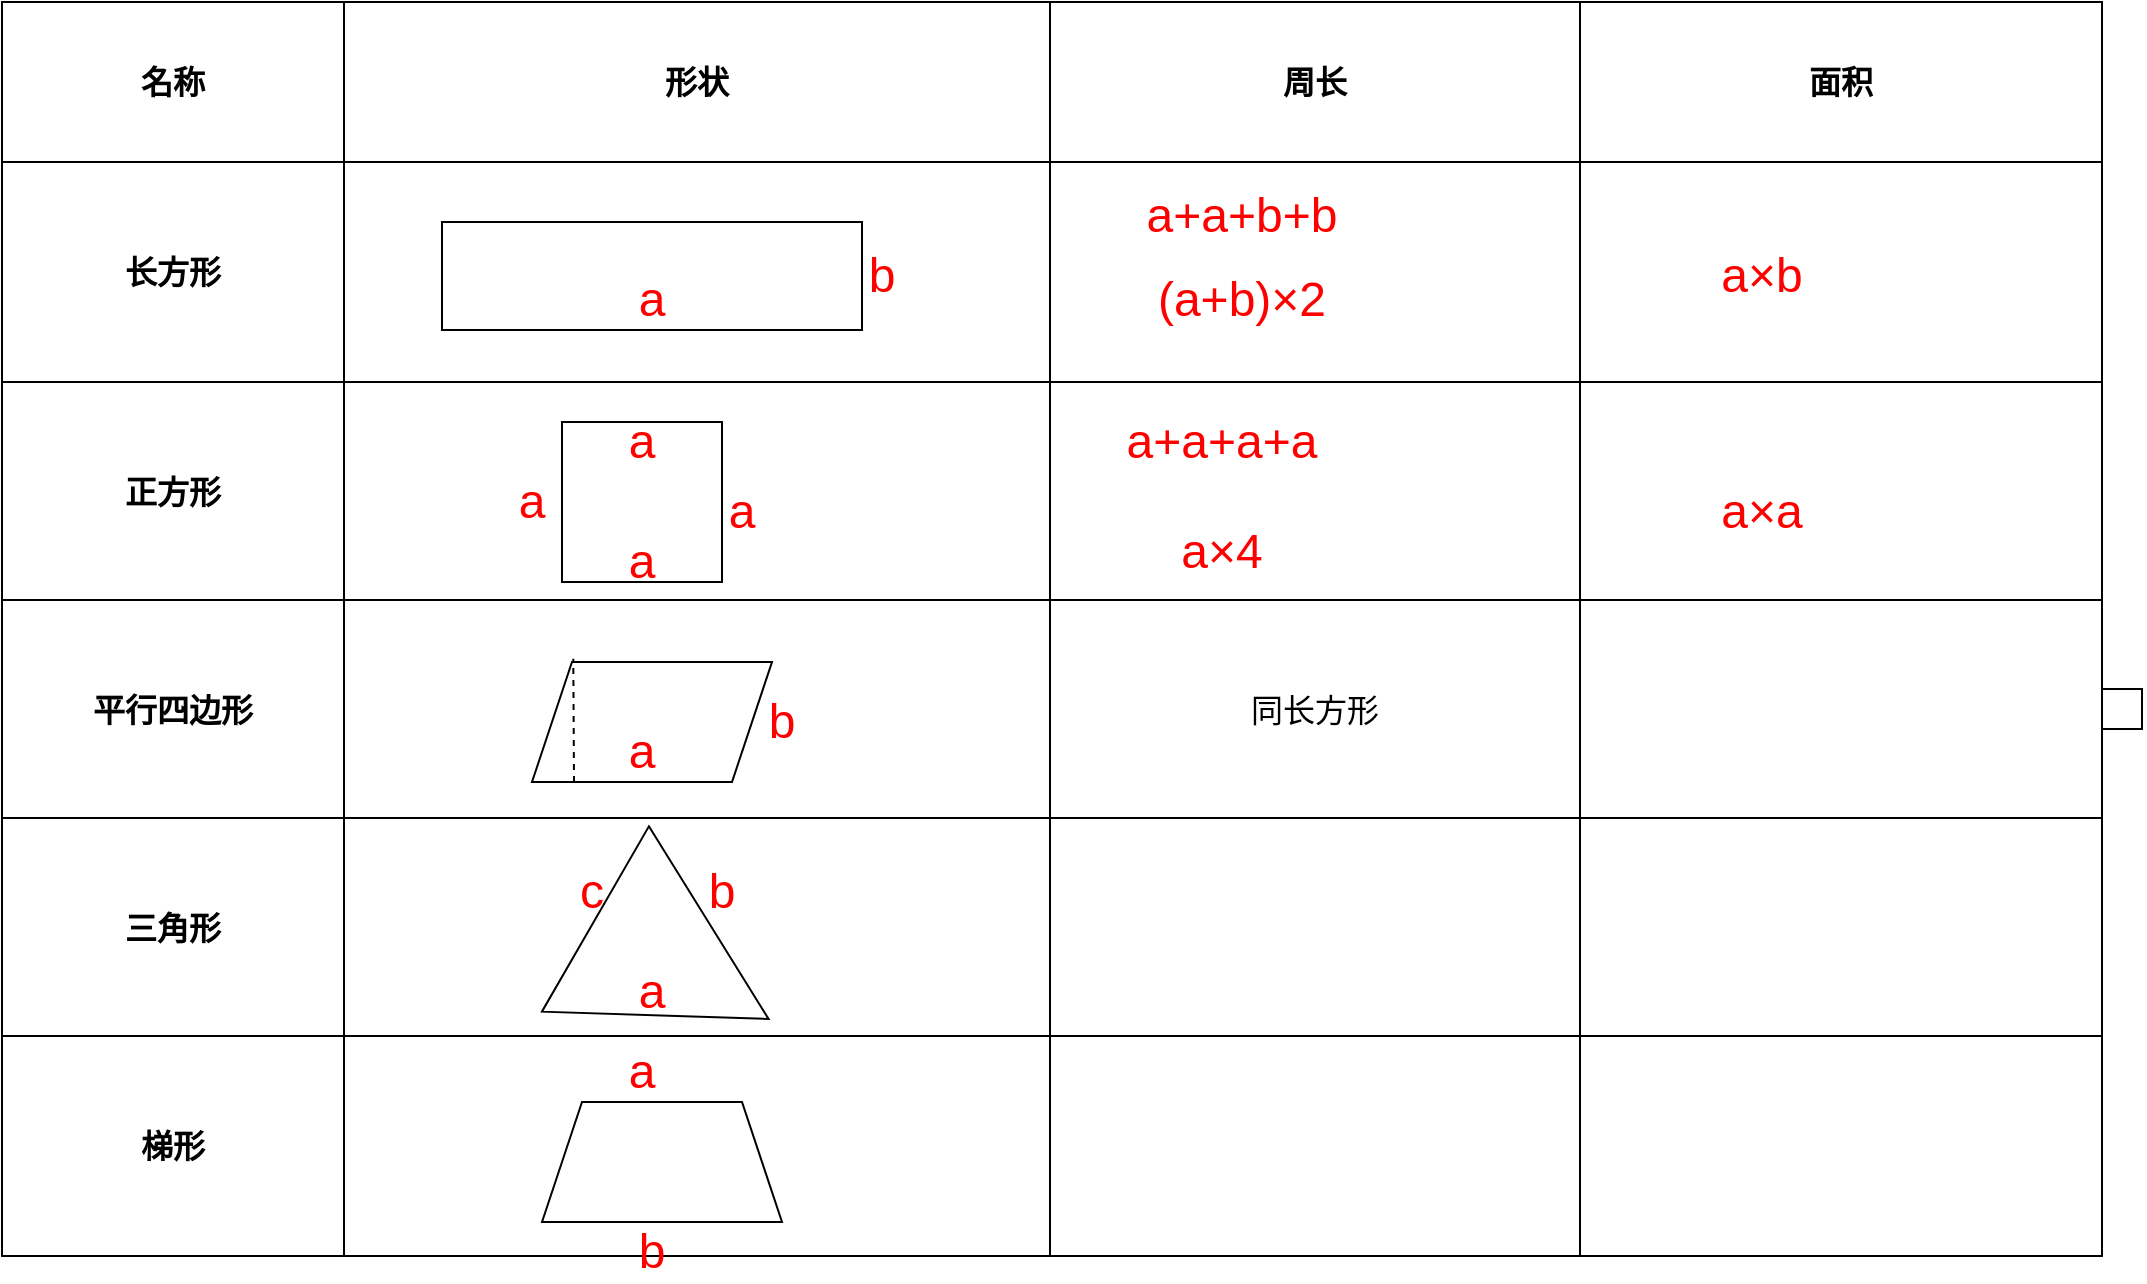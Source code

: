 <mxfile version="24.7.16">
  <diagram name="第 1 页" id="Y7WcQFRap8hTRmkbWVf2">
    <mxGraphModel dx="1793" dy="1558" grid="1" gridSize="10" guides="1" tooltips="1" connect="1" arrows="1" fold="1" page="1" pageScale="1" pageWidth="827" pageHeight="1169" math="0" shadow="0">
      <root>
        <mxCell id="0" />
        <mxCell id="1" parent="0" />
        <mxCell id="KeZkn1Jppf8AMs9LS9iD-27" value="" style="shape=table;startSize=0;container=1;collapsible=0;childLayout=tableLayout;fontSize=16;rounded=1;labelBackgroundColor=none;" vertex="1" parent="1">
          <mxGeometry x="-460" y="-270" width="1050" height="627" as="geometry" />
        </mxCell>
        <mxCell id="KeZkn1Jppf8AMs9LS9iD-28" value="" style="shape=tableRow;horizontal=0;startSize=0;swimlaneHead=0;swimlaneBody=0;top=0;left=0;bottom=0;right=0;collapsible=0;dropTarget=0;fillColor=none;points=[[0,0.5],[1,0.5]];portConstraint=eastwest;fontSize=16;fontStyle=1;rounded=1;labelBackgroundColor=none;" vertex="1" parent="KeZkn1Jppf8AMs9LS9iD-27">
          <mxGeometry width="1050" height="80" as="geometry" />
        </mxCell>
        <mxCell id="KeZkn1Jppf8AMs9LS9iD-71" value="名称" style="shape=partialRectangle;html=1;whiteSpace=wrap;connectable=0;overflow=hidden;fillColor=none;top=0;left=0;bottom=0;right=0;pointerEvents=1;fontSize=16;fontStyle=1;rounded=1;labelBackgroundColor=none;" vertex="1" parent="KeZkn1Jppf8AMs9LS9iD-28">
          <mxGeometry width="171" height="80" as="geometry">
            <mxRectangle width="171" height="80" as="alternateBounds" />
          </mxGeometry>
        </mxCell>
        <mxCell id="KeZkn1Jppf8AMs9LS9iD-29" value="形状" style="shape=partialRectangle;html=1;whiteSpace=wrap;connectable=0;overflow=hidden;fillColor=none;top=0;left=0;bottom=0;right=0;pointerEvents=1;fontSize=16;fontStyle=1;rounded=1;labelBackgroundColor=none;" vertex="1" parent="KeZkn1Jppf8AMs9LS9iD-28">
          <mxGeometry x="171" width="353" height="80" as="geometry">
            <mxRectangle width="353" height="80" as="alternateBounds" />
          </mxGeometry>
        </mxCell>
        <mxCell id="KeZkn1Jppf8AMs9LS9iD-30" value="周长" style="shape=partialRectangle;html=1;whiteSpace=wrap;connectable=0;overflow=hidden;fillColor=none;top=0;left=0;bottom=0;right=0;pointerEvents=1;fontSize=16;fontStyle=1;rounded=1;labelBackgroundColor=none;" vertex="1" parent="KeZkn1Jppf8AMs9LS9iD-28">
          <mxGeometry x="524" width="265" height="80" as="geometry">
            <mxRectangle width="265" height="80" as="alternateBounds" />
          </mxGeometry>
        </mxCell>
        <mxCell id="KeZkn1Jppf8AMs9LS9iD-31" value="面积" style="shape=partialRectangle;html=1;whiteSpace=wrap;connectable=0;overflow=hidden;fillColor=none;top=0;left=0;bottom=0;right=0;pointerEvents=1;fontSize=16;fontStyle=1;rounded=1;labelBackgroundColor=none;" vertex="1" parent="KeZkn1Jppf8AMs9LS9iD-28">
          <mxGeometry x="789" width="261" height="80" as="geometry">
            <mxRectangle width="261" height="80" as="alternateBounds" />
          </mxGeometry>
        </mxCell>
        <mxCell id="KeZkn1Jppf8AMs9LS9iD-32" value="" style="shape=tableRow;horizontal=0;startSize=0;swimlaneHead=0;swimlaneBody=0;top=0;left=0;bottom=0;right=0;collapsible=0;dropTarget=0;fillColor=none;points=[[0,0.5],[1,0.5]];portConstraint=eastwest;fontSize=16;rounded=1;labelBackgroundColor=none;" vertex="1" parent="KeZkn1Jppf8AMs9LS9iD-27">
          <mxGeometry y="80" width="1050" height="110" as="geometry" />
        </mxCell>
        <mxCell id="KeZkn1Jppf8AMs9LS9iD-72" value="长方形" style="shape=partialRectangle;html=1;whiteSpace=wrap;connectable=0;overflow=hidden;fillColor=none;top=0;left=0;bottom=0;right=0;pointerEvents=1;fontSize=16;rounded=1;labelBackgroundColor=none;fontStyle=1" vertex="1" parent="KeZkn1Jppf8AMs9LS9iD-32">
          <mxGeometry width="171" height="110" as="geometry">
            <mxRectangle width="171" height="110" as="alternateBounds" />
          </mxGeometry>
        </mxCell>
        <mxCell id="KeZkn1Jppf8AMs9LS9iD-33" value="" style="shape=partialRectangle;html=1;whiteSpace=wrap;connectable=0;overflow=hidden;fillColor=none;top=0;left=0;bottom=0;right=0;pointerEvents=1;fontSize=16;rounded=1;labelBackgroundColor=none;" vertex="1" parent="KeZkn1Jppf8AMs9LS9iD-32">
          <mxGeometry x="171" width="353" height="110" as="geometry">
            <mxRectangle width="353" height="110" as="alternateBounds" />
          </mxGeometry>
        </mxCell>
        <mxCell id="KeZkn1Jppf8AMs9LS9iD-34" value="" style="shape=partialRectangle;html=1;whiteSpace=wrap;connectable=0;overflow=hidden;fillColor=none;top=0;left=0;bottom=0;right=0;pointerEvents=1;fontSize=16;rounded=1;labelBackgroundColor=none;" vertex="1" parent="KeZkn1Jppf8AMs9LS9iD-32">
          <mxGeometry x="524" width="265" height="110" as="geometry">
            <mxRectangle width="265" height="110" as="alternateBounds" />
          </mxGeometry>
        </mxCell>
        <mxCell id="KeZkn1Jppf8AMs9LS9iD-35" value="" style="shape=partialRectangle;html=1;whiteSpace=wrap;connectable=0;overflow=hidden;fillColor=none;top=0;left=0;bottom=0;right=0;pointerEvents=1;fontSize=16;rounded=1;labelBackgroundColor=none;" vertex="1" parent="KeZkn1Jppf8AMs9LS9iD-32">
          <mxGeometry x="789" width="261" height="110" as="geometry">
            <mxRectangle width="261" height="110" as="alternateBounds" />
          </mxGeometry>
        </mxCell>
        <mxCell id="KeZkn1Jppf8AMs9LS9iD-36" value="" style="shape=tableRow;horizontal=0;startSize=0;swimlaneHead=0;swimlaneBody=0;top=0;left=0;bottom=0;right=0;collapsible=0;dropTarget=0;fillColor=none;points=[[0,0.5],[1,0.5]];portConstraint=eastwest;fontSize=16;rounded=1;labelBackgroundColor=none;" vertex="1" parent="KeZkn1Jppf8AMs9LS9iD-27">
          <mxGeometry y="190" width="1050" height="109" as="geometry" />
        </mxCell>
        <mxCell id="KeZkn1Jppf8AMs9LS9iD-73" value="正方形" style="shape=partialRectangle;html=1;whiteSpace=wrap;connectable=0;overflow=hidden;fillColor=none;top=0;left=0;bottom=0;right=0;pointerEvents=1;fontSize=16;rounded=1;labelBackgroundColor=none;fontStyle=1" vertex="1" parent="KeZkn1Jppf8AMs9LS9iD-36">
          <mxGeometry width="171" height="109" as="geometry">
            <mxRectangle width="171" height="109" as="alternateBounds" />
          </mxGeometry>
        </mxCell>
        <mxCell id="KeZkn1Jppf8AMs9LS9iD-37" value="" style="shape=partialRectangle;html=1;whiteSpace=wrap;connectable=0;overflow=hidden;fillColor=none;top=0;left=0;bottom=0;right=0;pointerEvents=1;fontSize=16;rounded=1;labelBackgroundColor=none;" vertex="1" parent="KeZkn1Jppf8AMs9LS9iD-36">
          <mxGeometry x="171" width="353" height="109" as="geometry">
            <mxRectangle width="353" height="109" as="alternateBounds" />
          </mxGeometry>
        </mxCell>
        <mxCell id="KeZkn1Jppf8AMs9LS9iD-38" value="" style="shape=partialRectangle;html=1;whiteSpace=wrap;connectable=0;overflow=hidden;fillColor=none;top=0;left=0;bottom=0;right=0;pointerEvents=1;fontSize=16;rounded=1;labelBackgroundColor=none;" vertex="1" parent="KeZkn1Jppf8AMs9LS9iD-36">
          <mxGeometry x="524" width="265" height="109" as="geometry">
            <mxRectangle width="265" height="109" as="alternateBounds" />
          </mxGeometry>
        </mxCell>
        <mxCell id="KeZkn1Jppf8AMs9LS9iD-39" value="" style="shape=partialRectangle;html=1;whiteSpace=wrap;connectable=0;overflow=hidden;fillColor=none;top=0;left=0;bottom=0;right=0;pointerEvents=1;fontSize=16;rounded=1;labelBackgroundColor=none;" vertex="1" parent="KeZkn1Jppf8AMs9LS9iD-36">
          <mxGeometry x="789" width="261" height="109" as="geometry">
            <mxRectangle width="261" height="109" as="alternateBounds" />
          </mxGeometry>
        </mxCell>
        <mxCell id="KeZkn1Jppf8AMs9LS9iD-74" style="shape=tableRow;horizontal=0;startSize=0;swimlaneHead=0;swimlaneBody=0;top=0;left=0;bottom=0;right=0;collapsible=0;dropTarget=0;fillColor=none;points=[[0,0.5],[1,0.5]];portConstraint=eastwest;fontSize=16;rounded=1;labelBackgroundColor=none;" vertex="1" parent="KeZkn1Jppf8AMs9LS9iD-27">
          <mxGeometry y="299" width="1050" height="109" as="geometry" />
        </mxCell>
        <mxCell id="KeZkn1Jppf8AMs9LS9iD-75" value="平行四边形" style="shape=partialRectangle;html=1;whiteSpace=wrap;connectable=0;overflow=hidden;fillColor=none;top=0;left=0;bottom=0;right=0;pointerEvents=1;fontSize=16;rounded=1;labelBackgroundColor=none;fontStyle=1" vertex="1" parent="KeZkn1Jppf8AMs9LS9iD-74">
          <mxGeometry width="171" height="109" as="geometry">
            <mxRectangle width="171" height="109" as="alternateBounds" />
          </mxGeometry>
        </mxCell>
        <mxCell id="KeZkn1Jppf8AMs9LS9iD-76" style="shape=partialRectangle;html=1;whiteSpace=wrap;connectable=0;overflow=hidden;fillColor=none;top=0;left=0;bottom=0;right=0;pointerEvents=1;fontSize=16;rounded=1;labelBackgroundColor=none;" vertex="1" parent="KeZkn1Jppf8AMs9LS9iD-74">
          <mxGeometry x="171" width="353" height="109" as="geometry">
            <mxRectangle width="353" height="109" as="alternateBounds" />
          </mxGeometry>
        </mxCell>
        <mxCell id="KeZkn1Jppf8AMs9LS9iD-77" value="同长方形" style="shape=partialRectangle;html=1;whiteSpace=wrap;connectable=0;overflow=hidden;fillColor=none;top=0;left=0;bottom=0;right=0;pointerEvents=1;fontSize=16;rounded=1;labelBackgroundColor=none;" vertex="1" parent="KeZkn1Jppf8AMs9LS9iD-74">
          <mxGeometry x="524" width="265" height="109" as="geometry">
            <mxRectangle width="265" height="109" as="alternateBounds" />
          </mxGeometry>
        </mxCell>
        <mxCell id="KeZkn1Jppf8AMs9LS9iD-78" style="shape=partialRectangle;html=1;whiteSpace=wrap;connectable=0;overflow=hidden;fillColor=none;top=0;left=0;bottom=0;right=0;pointerEvents=1;fontSize=16;rounded=1;labelBackgroundColor=none;" vertex="1" parent="KeZkn1Jppf8AMs9LS9iD-74">
          <mxGeometry x="789" width="261" height="109" as="geometry">
            <mxRectangle width="261" height="109" as="alternateBounds" />
          </mxGeometry>
        </mxCell>
        <mxCell id="KeZkn1Jppf8AMs9LS9iD-79" style="shape=tableRow;horizontal=0;startSize=0;swimlaneHead=0;swimlaneBody=0;top=0;left=0;bottom=0;right=0;collapsible=0;dropTarget=0;fillColor=none;points=[[0,0.5],[1,0.5]];portConstraint=eastwest;fontSize=16;rounded=1;labelBackgroundColor=none;" vertex="1" parent="KeZkn1Jppf8AMs9LS9iD-27">
          <mxGeometry y="408" width="1050" height="109" as="geometry" />
        </mxCell>
        <mxCell id="KeZkn1Jppf8AMs9LS9iD-80" value="三角形" style="shape=partialRectangle;html=1;whiteSpace=wrap;connectable=0;overflow=hidden;fillColor=none;top=0;left=0;bottom=0;right=0;pointerEvents=1;fontSize=16;rounded=1;labelBackgroundColor=none;fontStyle=1" vertex="1" parent="KeZkn1Jppf8AMs9LS9iD-79">
          <mxGeometry width="171" height="109" as="geometry">
            <mxRectangle width="171" height="109" as="alternateBounds" />
          </mxGeometry>
        </mxCell>
        <mxCell id="KeZkn1Jppf8AMs9LS9iD-81" style="shape=partialRectangle;html=1;whiteSpace=wrap;connectable=0;overflow=hidden;fillColor=none;top=0;left=0;bottom=0;right=0;pointerEvents=1;fontSize=16;rounded=1;labelBackgroundColor=none;" vertex="1" parent="KeZkn1Jppf8AMs9LS9iD-79">
          <mxGeometry x="171" width="353" height="109" as="geometry">
            <mxRectangle width="353" height="109" as="alternateBounds" />
          </mxGeometry>
        </mxCell>
        <mxCell id="KeZkn1Jppf8AMs9LS9iD-82" style="shape=partialRectangle;html=1;whiteSpace=wrap;connectable=0;overflow=hidden;fillColor=none;top=0;left=0;bottom=0;right=0;pointerEvents=1;fontSize=16;rounded=1;labelBackgroundColor=none;" vertex="1" parent="KeZkn1Jppf8AMs9LS9iD-79">
          <mxGeometry x="524" width="265" height="109" as="geometry">
            <mxRectangle width="265" height="109" as="alternateBounds" />
          </mxGeometry>
        </mxCell>
        <mxCell id="KeZkn1Jppf8AMs9LS9iD-83" style="shape=partialRectangle;html=1;whiteSpace=wrap;connectable=0;overflow=hidden;fillColor=none;top=0;left=0;bottom=0;right=0;pointerEvents=1;fontSize=16;rounded=1;labelBackgroundColor=none;" vertex="1" parent="KeZkn1Jppf8AMs9LS9iD-79">
          <mxGeometry x="789" width="261" height="109" as="geometry">
            <mxRectangle width="261" height="109" as="alternateBounds" />
          </mxGeometry>
        </mxCell>
        <mxCell id="KeZkn1Jppf8AMs9LS9iD-84" style="shape=tableRow;horizontal=0;startSize=0;swimlaneHead=0;swimlaneBody=0;top=0;left=0;bottom=0;right=0;collapsible=0;dropTarget=0;fillColor=none;points=[[0,0.5],[1,0.5]];portConstraint=eastwest;fontSize=16;rounded=1;labelBackgroundColor=none;" vertex="1" parent="KeZkn1Jppf8AMs9LS9iD-27">
          <mxGeometry y="517" width="1050" height="110" as="geometry" />
        </mxCell>
        <mxCell id="KeZkn1Jppf8AMs9LS9iD-85" value="梯形" style="shape=partialRectangle;html=1;whiteSpace=wrap;connectable=0;overflow=hidden;fillColor=none;top=0;left=0;bottom=0;right=0;pointerEvents=1;fontSize=16;rounded=1;labelBackgroundColor=none;fontStyle=1" vertex="1" parent="KeZkn1Jppf8AMs9LS9iD-84">
          <mxGeometry width="171" height="110" as="geometry">
            <mxRectangle width="171" height="110" as="alternateBounds" />
          </mxGeometry>
        </mxCell>
        <mxCell id="KeZkn1Jppf8AMs9LS9iD-86" style="shape=partialRectangle;html=1;whiteSpace=wrap;connectable=0;overflow=hidden;fillColor=none;top=0;left=0;bottom=0;right=0;pointerEvents=1;fontSize=16;rounded=1;labelBackgroundColor=none;" vertex="1" parent="KeZkn1Jppf8AMs9LS9iD-84">
          <mxGeometry x="171" width="353" height="110" as="geometry">
            <mxRectangle width="353" height="110" as="alternateBounds" />
          </mxGeometry>
        </mxCell>
        <mxCell id="KeZkn1Jppf8AMs9LS9iD-87" style="shape=partialRectangle;html=1;whiteSpace=wrap;connectable=0;overflow=hidden;fillColor=none;top=0;left=0;bottom=0;right=0;pointerEvents=1;fontSize=16;rounded=1;labelBackgroundColor=none;" vertex="1" parent="KeZkn1Jppf8AMs9LS9iD-84">
          <mxGeometry x="524" width="265" height="110" as="geometry">
            <mxRectangle width="265" height="110" as="alternateBounds" />
          </mxGeometry>
        </mxCell>
        <mxCell id="KeZkn1Jppf8AMs9LS9iD-88" style="shape=partialRectangle;html=1;whiteSpace=wrap;connectable=0;overflow=hidden;fillColor=none;top=0;left=0;bottom=0;right=0;pointerEvents=1;fontSize=16;rounded=1;labelBackgroundColor=none;" vertex="1" parent="KeZkn1Jppf8AMs9LS9iD-84">
          <mxGeometry x="789" width="261" height="110" as="geometry">
            <mxRectangle width="261" height="110" as="alternateBounds" />
          </mxGeometry>
        </mxCell>
        <mxCell id="KeZkn1Jppf8AMs9LS9iD-123" value="" style="endArrow=none;html=1;rounded=0;edgeStyle=orthogonalEdgeStyle;" edge="1" parent="KeZkn1Jppf8AMs9LS9iD-27" source="KeZkn1Jppf8AMs9LS9iD-74" target="KeZkn1Jppf8AMs9LS9iD-74">
          <mxGeometry width="50" height="50" relative="1" as="geometry">
            <mxPoint x="470" y="320" as="sourcePoint" />
            <mxPoint x="520" y="270" as="targetPoint" />
          </mxGeometry>
        </mxCell>
        <mxCell id="KeZkn1Jppf8AMs9LS9iD-95" value="" style="rounded=0;whiteSpace=wrap;html=1;" vertex="1" parent="1">
          <mxGeometry x="-240" y="-160" width="210" height="54" as="geometry" />
        </mxCell>
        <mxCell id="KeZkn1Jppf8AMs9LS9iD-96" value="" style="whiteSpace=wrap;html=1;aspect=fixed;" vertex="1" parent="1">
          <mxGeometry x="-180" y="-60" width="80" height="80" as="geometry" />
        </mxCell>
        <mxCell id="KeZkn1Jppf8AMs9LS9iD-97" value="" style="shape=parallelogram;perimeter=parallelogramPerimeter;whiteSpace=wrap;html=1;fixedSize=1;" vertex="1" parent="1">
          <mxGeometry x="-195" y="60" width="120" height="60" as="geometry" />
        </mxCell>
        <mxCell id="KeZkn1Jppf8AMs9LS9iD-99" value="" style="triangle;whiteSpace=wrap;html=1;rotation=30;" vertex="1" parent="1">
          <mxGeometry x="-170" y="160" width="100" height="107" as="geometry" />
        </mxCell>
        <mxCell id="KeZkn1Jppf8AMs9LS9iD-100" value="" style="shape=trapezoid;perimeter=trapezoidPerimeter;whiteSpace=wrap;html=1;fixedSize=1;" vertex="1" parent="1">
          <mxGeometry x="-190" y="280" width="120" height="60" as="geometry" />
        </mxCell>
        <mxCell id="KeZkn1Jppf8AMs9LS9iD-101" value="&lt;font style=&quot;font-size: 24px;&quot;&gt;a&lt;/font&gt;" style="text;html=1;align=center;verticalAlign=middle;whiteSpace=wrap;rounded=0;fontColor=#FF0000;" vertex="1" parent="1">
          <mxGeometry x="-165" y="-136" width="60" height="30" as="geometry" />
        </mxCell>
        <mxCell id="KeZkn1Jppf8AMs9LS9iD-102" value="b" style="text;html=1;align=center;verticalAlign=middle;whiteSpace=wrap;rounded=0;fontSize=24;fontColor=#FF0000;" vertex="1" parent="1">
          <mxGeometry x="-50" y="-148" width="60" height="30" as="geometry" />
        </mxCell>
        <mxCell id="KeZkn1Jppf8AMs9LS9iD-103" value="&lt;font style=&quot;font-size: 24px;&quot;&gt;a&lt;/font&gt;" style="text;html=1;align=center;verticalAlign=middle;whiteSpace=wrap;rounded=0;fontColor=#FF0000;" vertex="1" parent="1">
          <mxGeometry x="-225" y="-35" width="60" height="30" as="geometry" />
        </mxCell>
        <mxCell id="KeZkn1Jppf8AMs9LS9iD-104" value="&lt;font style=&quot;font-size: 24px;&quot;&gt;a&lt;/font&gt;" style="text;html=1;align=center;verticalAlign=middle;whiteSpace=wrap;rounded=0;fontColor=#FF0000;" vertex="1" parent="1">
          <mxGeometry x="-170" y="-65" width="60" height="30" as="geometry" />
        </mxCell>
        <mxCell id="KeZkn1Jppf8AMs9LS9iD-105" value="&lt;font style=&quot;font-size: 24px;&quot;&gt;a&lt;/font&gt;" style="text;html=1;align=center;verticalAlign=middle;whiteSpace=wrap;rounded=0;fontColor=#FF0000;" vertex="1" parent="1">
          <mxGeometry x="-120" y="-30" width="60" height="30" as="geometry" />
        </mxCell>
        <mxCell id="KeZkn1Jppf8AMs9LS9iD-106" value="&lt;font style=&quot;font-size: 24px;&quot;&gt;a&lt;/font&gt;" style="text;html=1;align=center;verticalAlign=middle;whiteSpace=wrap;rounded=0;fontColor=#FF0000;" vertex="1" parent="1">
          <mxGeometry x="-170" y="-5" width="60" height="30" as="geometry" />
        </mxCell>
        <mxCell id="KeZkn1Jppf8AMs9LS9iD-107" value="&lt;font style=&quot;font-size: 24px;&quot;&gt;a&lt;/font&gt;" style="text;html=1;align=center;verticalAlign=middle;whiteSpace=wrap;rounded=0;fontColor=#FF0000;" vertex="1" parent="1">
          <mxGeometry x="-170" y="90" width="60" height="30" as="geometry" />
        </mxCell>
        <mxCell id="KeZkn1Jppf8AMs9LS9iD-124" style="edgeStyle=orthogonalEdgeStyle;rounded=0;orthogonalLoop=1;jettySize=auto;html=1;exitX=1;exitY=0;exitDx=0;exitDy=0;" edge="1" parent="1" source="KeZkn1Jppf8AMs9LS9iD-108">
          <mxGeometry relative="1" as="geometry">
            <mxPoint x="-40" y="75" as="targetPoint" />
          </mxGeometry>
        </mxCell>
        <mxCell id="KeZkn1Jppf8AMs9LS9iD-108" value="&lt;font style=&quot;font-size: 24px;&quot;&gt;b&lt;/font&gt;" style="text;html=1;align=center;verticalAlign=middle;whiteSpace=wrap;rounded=0;fontColor=#FF0000;" vertex="1" parent="1">
          <mxGeometry x="-100" y="75" width="60" height="30" as="geometry" />
        </mxCell>
        <mxCell id="KeZkn1Jppf8AMs9LS9iD-109" value="&lt;font style=&quot;font-size: 24px;&quot;&gt;a&lt;/font&gt;" style="text;html=1;align=center;verticalAlign=middle;whiteSpace=wrap;rounded=0;fontColor=#FF0000;" vertex="1" parent="1">
          <mxGeometry x="-165" y="210" width="60" height="30" as="geometry" />
        </mxCell>
        <mxCell id="KeZkn1Jppf8AMs9LS9iD-110" value="&lt;font style=&quot;font-size: 24px;&quot;&gt;a&lt;/font&gt;" style="text;html=1;align=center;verticalAlign=middle;whiteSpace=wrap;rounded=0;fontColor=#FF0000;" vertex="1" parent="1">
          <mxGeometry x="-170" y="250" width="60" height="30" as="geometry" />
        </mxCell>
        <mxCell id="KeZkn1Jppf8AMs9LS9iD-111" value="&lt;font style=&quot;font-size: 24px;&quot;&gt;b&lt;/font&gt;" style="text;html=1;align=center;verticalAlign=middle;whiteSpace=wrap;rounded=0;fontColor=#FF0000;" vertex="1" parent="1">
          <mxGeometry x="-165" y="340" width="60" height="30" as="geometry" />
        </mxCell>
        <mxCell id="KeZkn1Jppf8AMs9LS9iD-112" value="&lt;font style=&quot;font-size: 24px;&quot;&gt;a+a+b+b&lt;/font&gt;" style="text;html=1;align=center;verticalAlign=middle;whiteSpace=wrap;rounded=0;fontColor=#FF0000;" vertex="1" parent="1">
          <mxGeometry x="90" y="-178" width="140" height="30" as="geometry" />
        </mxCell>
        <mxCell id="KeZkn1Jppf8AMs9LS9iD-113" value="&lt;font style=&quot;font-size: 24px;&quot;&gt;(a+b)×2&lt;/font&gt;" style="text;html=1;align=center;verticalAlign=middle;whiteSpace=wrap;rounded=0;fontColor=#FF0000;" vertex="1" parent="1">
          <mxGeometry x="90" y="-136" width="140" height="30" as="geometry" />
        </mxCell>
        <mxCell id="KeZkn1Jppf8AMs9LS9iD-114" value="&lt;font style=&quot;font-size: 24px;&quot;&gt;a×b&lt;/font&gt;" style="text;html=1;align=center;verticalAlign=middle;whiteSpace=wrap;rounded=0;fontColor=#FF0000;" vertex="1" parent="1">
          <mxGeometry x="350" y="-148" width="140" height="30" as="geometry" />
        </mxCell>
        <mxCell id="KeZkn1Jppf8AMs9LS9iD-115" value="&lt;font style=&quot;font-size: 24px;&quot;&gt;a×a&lt;/font&gt;" style="text;html=1;align=center;verticalAlign=middle;whiteSpace=wrap;rounded=0;fontColor=#FF0000;" vertex="1" parent="1">
          <mxGeometry x="350" y="-30" width="140" height="30" as="geometry" />
        </mxCell>
        <mxCell id="KeZkn1Jppf8AMs9LS9iD-116" value="&lt;font style=&quot;font-size: 24px;&quot;&gt;a+a+a+a&lt;/font&gt;" style="text;html=1;align=center;verticalAlign=middle;whiteSpace=wrap;rounded=0;fontColor=#FF0000;" vertex="1" parent="1">
          <mxGeometry x="80" y="-65" width="140" height="30" as="geometry" />
        </mxCell>
        <mxCell id="KeZkn1Jppf8AMs9LS9iD-117" value="&lt;font style=&quot;font-size: 24px;&quot;&gt;a×4&lt;/font&gt;" style="text;html=1;align=center;verticalAlign=middle;whiteSpace=wrap;rounded=0;fontColor=#FF0000;" vertex="1" parent="1">
          <mxGeometry x="80" y="-10" width="140" height="30" as="geometry" />
        </mxCell>
        <mxCell id="KeZkn1Jppf8AMs9LS9iD-118" value="&lt;font style=&quot;font-size: 24px;&quot;&gt;b&lt;/font&gt;" style="text;html=1;align=center;verticalAlign=middle;whiteSpace=wrap;rounded=0;fontColor=#FF0000;" vertex="1" parent="1">
          <mxGeometry x="-130" y="160" width="60" height="30" as="geometry" />
        </mxCell>
        <mxCell id="KeZkn1Jppf8AMs9LS9iD-119" value="&lt;font style=&quot;font-size: 24px;&quot;&gt;c&lt;/font&gt;" style="text;html=1;align=center;verticalAlign=middle;whiteSpace=wrap;rounded=0;fontColor=#FF0000;" vertex="1" parent="1">
          <mxGeometry x="-195" y="160" width="60" height="30" as="geometry" />
        </mxCell>
        <mxCell id="KeZkn1Jppf8AMs9LS9iD-122" value="" style="endArrow=none;dashed=1;html=1;rounded=0;entryX=0.172;entryY=-0.028;entryDx=0;entryDy=0;entryPerimeter=0;" edge="1" parent="1" target="KeZkn1Jppf8AMs9LS9iD-97">
          <mxGeometry width="50" height="50" relative="1" as="geometry">
            <mxPoint x="-174" y="120" as="sourcePoint" />
            <mxPoint x="60" as="targetPoint" />
          </mxGeometry>
        </mxCell>
      </root>
    </mxGraphModel>
  </diagram>
</mxfile>

